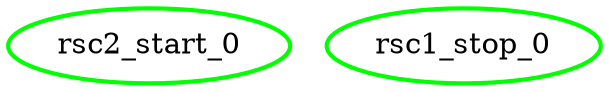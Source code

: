 digraph "g" {
	size = "30,30"
"rsc2_start_0" [ tooltip="node1" style=bold color="green" fontcolor="black" ]
"rsc1_stop_0" [ tooltip="node1" style=bold color="green" fontcolor="black" ]
}
